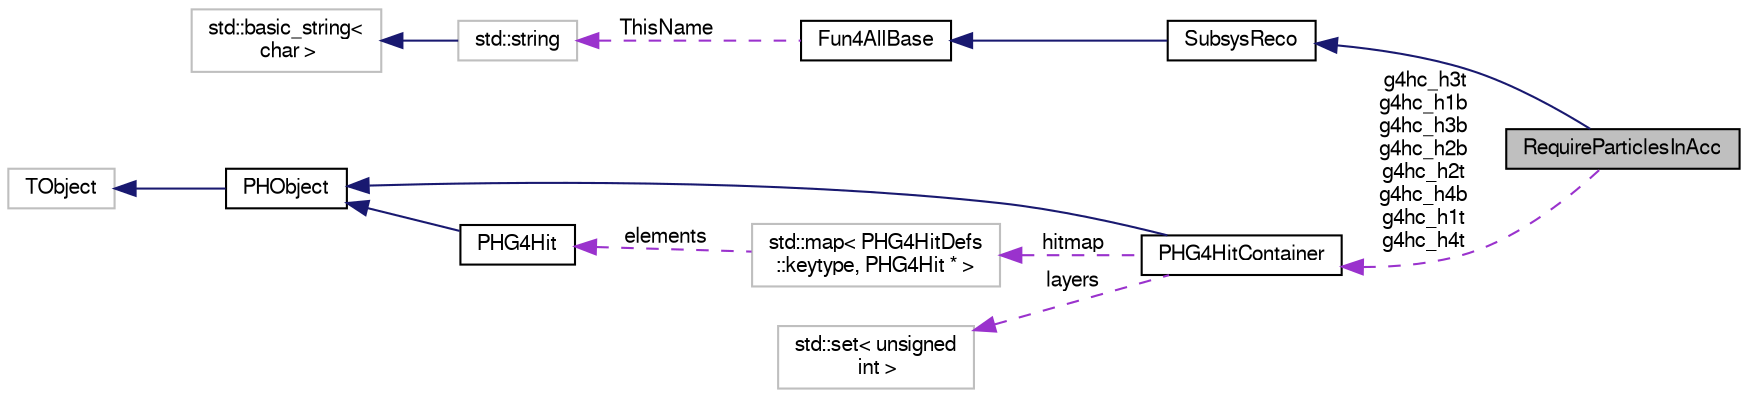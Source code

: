 digraph "RequireParticlesInAcc"
{
  bgcolor="transparent";
  edge [fontname="FreeSans",fontsize="10",labelfontname="FreeSans",labelfontsize="10"];
  node [fontname="FreeSans",fontsize="10",shape=record];
  rankdir="LR";
  Node1 [label="RequireParticlesInAcc",height=0.2,width=0.4,color="black", fillcolor="grey75", style="filled" fontcolor="black"];
  Node2 -> Node1 [dir="back",color="midnightblue",fontsize="10",style="solid",fontname="FreeSans"];
  Node2 [label="SubsysReco",height=0.2,width=0.4,color="black",URL="$d0/d32/classSubsysReco.html"];
  Node3 -> Node2 [dir="back",color="midnightblue",fontsize="10",style="solid",fontname="FreeSans"];
  Node3 [label="Fun4AllBase",height=0.2,width=0.4,color="black",URL="$d5/dec/classFun4AllBase.html"];
  Node4 -> Node3 [dir="back",color="darkorchid3",fontsize="10",style="dashed",label=" ThisName" ,fontname="FreeSans"];
  Node4 [label="std::string",height=0.2,width=0.4,color="grey75",tooltip="STL class. "];
  Node5 -> Node4 [dir="back",color="midnightblue",fontsize="10",style="solid",fontname="FreeSans"];
  Node5 [label="std::basic_string\<\l char \>",height=0.2,width=0.4,color="grey75",tooltip="STL class. "];
  Node6 -> Node1 [dir="back",color="darkorchid3",fontsize="10",style="dashed",label=" g4hc_h3t\ng4hc_h1b\ng4hc_h3b\ng4hc_h2b\ng4hc_h2t\ng4hc_h4b\ng4hc_h1t\ng4hc_h4t" ,fontname="FreeSans"];
  Node6 [label="PHG4HitContainer",height=0.2,width=0.4,color="black",URL="$d4/d30/classPHG4HitContainer.html"];
  Node7 -> Node6 [dir="back",color="midnightblue",fontsize="10",style="solid",fontname="FreeSans"];
  Node7 [label="PHObject",height=0.2,width=0.4,color="black",URL="$d9/d24/classPHObject.html"];
  Node8 -> Node7 [dir="back",color="midnightblue",fontsize="10",style="solid",fontname="FreeSans"];
  Node8 [label="TObject",height=0.2,width=0.4,color="grey75"];
  Node9 -> Node6 [dir="back",color="darkorchid3",fontsize="10",style="dashed",label=" layers" ,fontname="FreeSans"];
  Node9 [label="std::set\< unsigned\l int \>",height=0.2,width=0.4,color="grey75"];
  Node10 -> Node6 [dir="back",color="darkorchid3",fontsize="10",style="dashed",label=" hitmap" ,fontname="FreeSans"];
  Node10 [label="std::map\< PHG4HitDefs\l::keytype, PHG4Hit * \>",height=0.2,width=0.4,color="grey75"];
  Node11 -> Node10 [dir="back",color="darkorchid3",fontsize="10",style="dashed",label=" elements" ,fontname="FreeSans"];
  Node11 [label="PHG4Hit",height=0.2,width=0.4,color="black",URL="$d3/d9e/classPHG4Hit.html"];
  Node7 -> Node11 [dir="back",color="midnightblue",fontsize="10",style="solid",fontname="FreeSans"];
}
